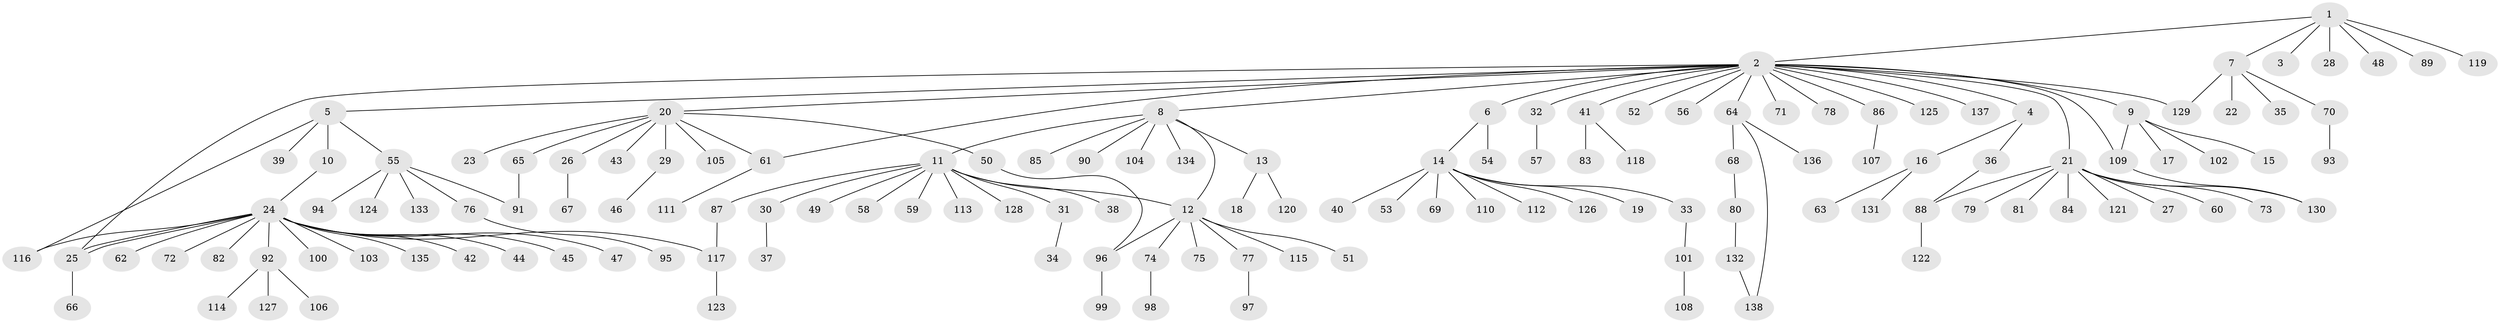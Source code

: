 // coarse degree distribution, {1: 0.6666666666666666, 9: 0.014492753623188406, 8: 0.014492753623188406, 12: 0.014492753623188406, 2: 0.14492753623188406, 6: 0.028985507246376812, 7: 0.014492753623188406, 3: 0.057971014492753624, 5: 0.028985507246376812, 18: 0.014492753623188406}
// Generated by graph-tools (version 1.1) at 2025/36/03/04/25 23:36:46]
// undirected, 138 vertices, 150 edges
graph export_dot {
  node [color=gray90,style=filled];
  1;
  2;
  3;
  4;
  5;
  6;
  7;
  8;
  9;
  10;
  11;
  12;
  13;
  14;
  15;
  16;
  17;
  18;
  19;
  20;
  21;
  22;
  23;
  24;
  25;
  26;
  27;
  28;
  29;
  30;
  31;
  32;
  33;
  34;
  35;
  36;
  37;
  38;
  39;
  40;
  41;
  42;
  43;
  44;
  45;
  46;
  47;
  48;
  49;
  50;
  51;
  52;
  53;
  54;
  55;
  56;
  57;
  58;
  59;
  60;
  61;
  62;
  63;
  64;
  65;
  66;
  67;
  68;
  69;
  70;
  71;
  72;
  73;
  74;
  75;
  76;
  77;
  78;
  79;
  80;
  81;
  82;
  83;
  84;
  85;
  86;
  87;
  88;
  89;
  90;
  91;
  92;
  93;
  94;
  95;
  96;
  97;
  98;
  99;
  100;
  101;
  102;
  103;
  104;
  105;
  106;
  107;
  108;
  109;
  110;
  111;
  112;
  113;
  114;
  115;
  116;
  117;
  118;
  119;
  120;
  121;
  122;
  123;
  124;
  125;
  126;
  127;
  128;
  129;
  130;
  131;
  132;
  133;
  134;
  135;
  136;
  137;
  138;
  1 -- 2;
  1 -- 3;
  1 -- 7;
  1 -- 28;
  1 -- 48;
  1 -- 89;
  1 -- 119;
  2 -- 4;
  2 -- 5;
  2 -- 6;
  2 -- 8;
  2 -- 9;
  2 -- 20;
  2 -- 21;
  2 -- 25;
  2 -- 32;
  2 -- 41;
  2 -- 52;
  2 -- 56;
  2 -- 61;
  2 -- 64;
  2 -- 71;
  2 -- 78;
  2 -- 86;
  2 -- 109;
  2 -- 125;
  2 -- 129;
  2 -- 137;
  4 -- 16;
  4 -- 36;
  5 -- 10;
  5 -- 39;
  5 -- 55;
  5 -- 116;
  6 -- 14;
  6 -- 54;
  7 -- 22;
  7 -- 35;
  7 -- 70;
  7 -- 129;
  8 -- 11;
  8 -- 12;
  8 -- 13;
  8 -- 85;
  8 -- 90;
  8 -- 104;
  8 -- 134;
  9 -- 15;
  9 -- 17;
  9 -- 102;
  9 -- 109;
  10 -- 24;
  11 -- 12;
  11 -- 30;
  11 -- 31;
  11 -- 38;
  11 -- 49;
  11 -- 58;
  11 -- 59;
  11 -- 87;
  11 -- 113;
  11 -- 128;
  12 -- 51;
  12 -- 74;
  12 -- 75;
  12 -- 77;
  12 -- 96;
  12 -- 115;
  13 -- 18;
  13 -- 120;
  14 -- 19;
  14 -- 33;
  14 -- 40;
  14 -- 53;
  14 -- 69;
  14 -- 110;
  14 -- 112;
  14 -- 126;
  16 -- 63;
  16 -- 131;
  20 -- 23;
  20 -- 26;
  20 -- 29;
  20 -- 43;
  20 -- 50;
  20 -- 61;
  20 -- 65;
  20 -- 105;
  21 -- 27;
  21 -- 60;
  21 -- 73;
  21 -- 79;
  21 -- 81;
  21 -- 84;
  21 -- 88;
  21 -- 121;
  21 -- 130;
  24 -- 25;
  24 -- 25;
  24 -- 42;
  24 -- 44;
  24 -- 45;
  24 -- 47;
  24 -- 62;
  24 -- 72;
  24 -- 82;
  24 -- 92;
  24 -- 100;
  24 -- 103;
  24 -- 116;
  24 -- 117;
  24 -- 135;
  25 -- 66;
  26 -- 67;
  29 -- 46;
  30 -- 37;
  31 -- 34;
  32 -- 57;
  33 -- 101;
  36 -- 88;
  41 -- 83;
  41 -- 118;
  50 -- 96;
  55 -- 76;
  55 -- 91;
  55 -- 94;
  55 -- 124;
  55 -- 133;
  61 -- 111;
  64 -- 68;
  64 -- 136;
  64 -- 138;
  65 -- 91;
  68 -- 80;
  70 -- 93;
  74 -- 98;
  76 -- 95;
  77 -- 97;
  80 -- 132;
  86 -- 107;
  87 -- 117;
  88 -- 122;
  92 -- 106;
  92 -- 114;
  92 -- 127;
  96 -- 99;
  101 -- 108;
  109 -- 130;
  117 -- 123;
  132 -- 138;
}
